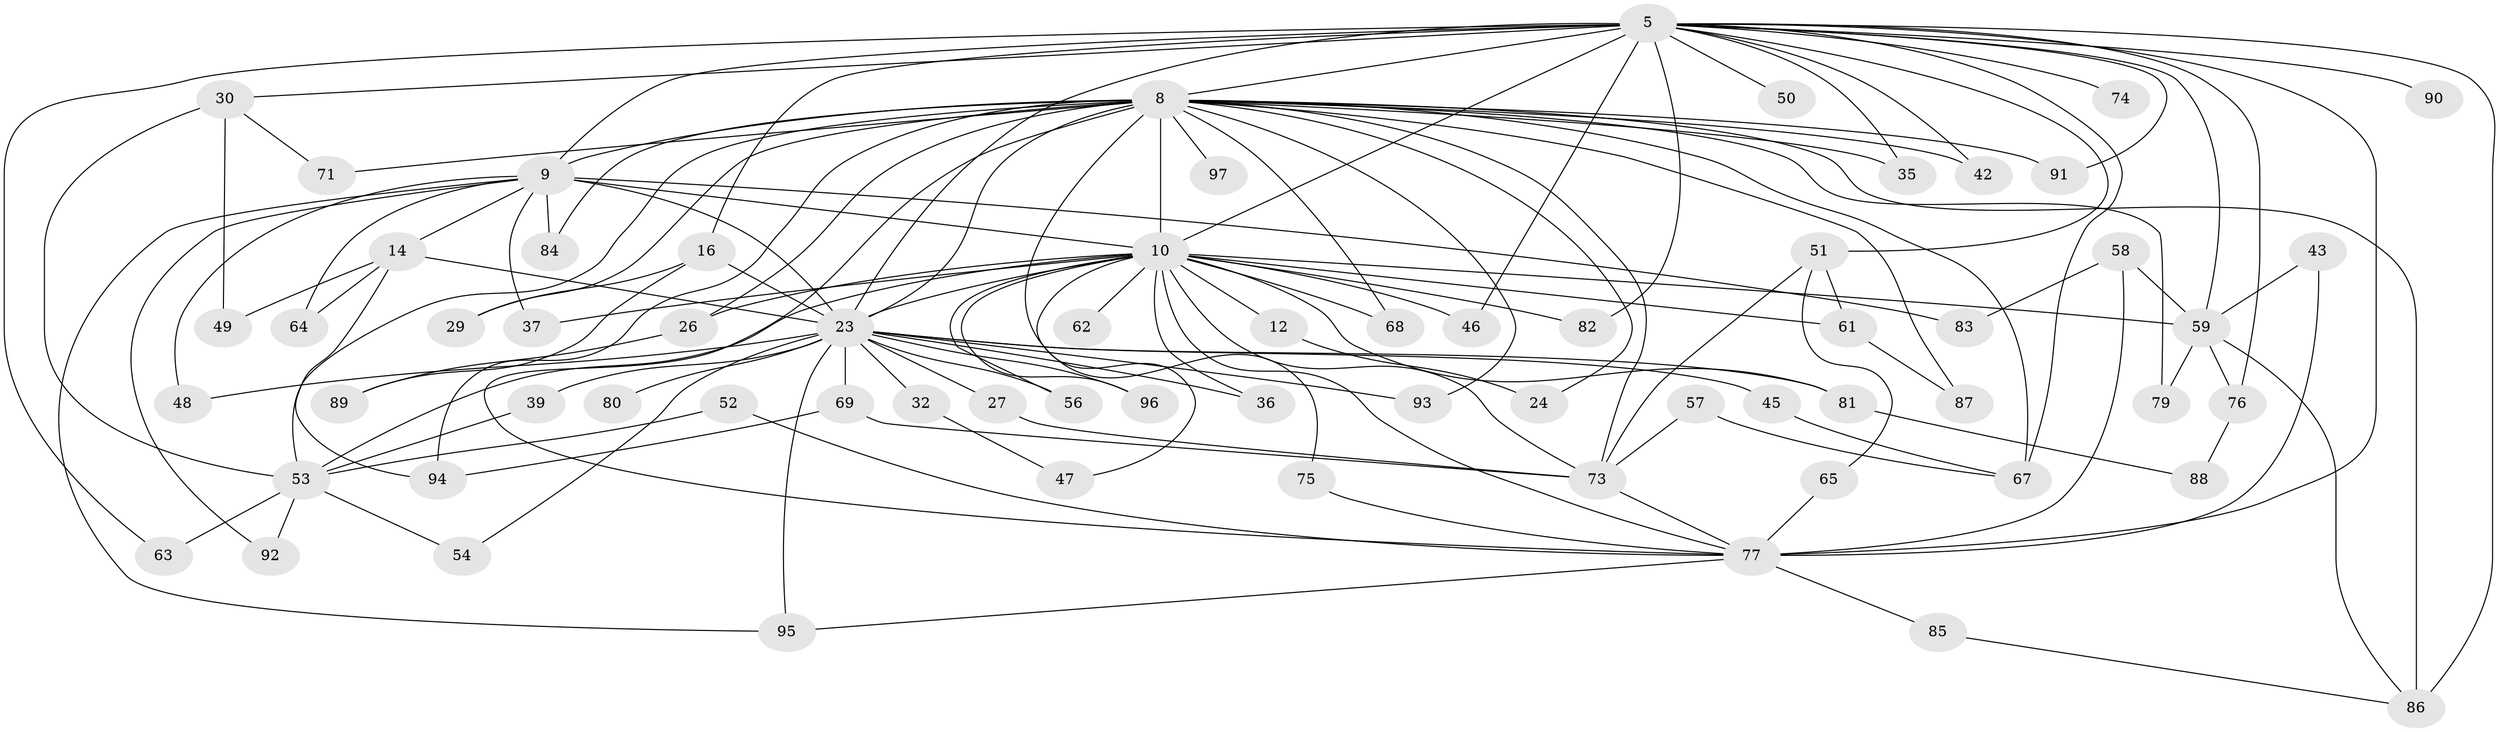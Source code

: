 // original degree distribution, {15: 0.010309278350515464, 19: 0.020618556701030927, 17: 0.010309278350515464, 20: 0.020618556701030927, 23: 0.020618556701030927, 26: 0.010309278350515464, 12: 0.010309278350515464, 6: 0.030927835051546393, 3: 0.18556701030927836, 4: 0.07216494845360824, 5: 0.030927835051546393, 9: 0.010309278350515464, 2: 0.5463917525773195, 7: 0.020618556701030927}
// Generated by graph-tools (version 1.1) at 2025/49/03/04/25 21:49:59]
// undirected, 67 vertices, 131 edges
graph export_dot {
graph [start="1"]
  node [color=gray90,style=filled];
  5 [super="+4"];
  8 [super="+6"];
  9 [super="+1"];
  10 [super="+2"];
  12;
  14;
  16 [super="+15"];
  23 [super="+11+7"];
  24;
  26;
  27;
  29;
  30;
  32;
  35;
  36;
  37;
  39;
  42;
  43;
  45;
  46;
  47;
  48;
  49;
  50;
  51;
  52;
  53 [super="+41"];
  54;
  56;
  57;
  58;
  59 [super="+55"];
  61;
  62;
  63;
  64 [super="+22"];
  65;
  67 [super="+28+38"];
  68;
  69;
  71;
  73 [super="+25+31"];
  74;
  75;
  76 [super="+66"];
  77 [super="+72"];
  79;
  80;
  81;
  82 [super="+70"];
  83;
  84;
  85;
  86 [super="+18"];
  87;
  88;
  89;
  90;
  91;
  92;
  93;
  94 [super="+78"];
  95 [super="+60"];
  96;
  97;
  5 -- 8 [weight=4];
  5 -- 9 [weight=4];
  5 -- 10 [weight=4];
  5 -- 35;
  5 -- 42;
  5 -- 50 [weight=2];
  5 -- 51;
  5 -- 67 [weight=2];
  5 -- 74 [weight=2];
  5 -- 76 [weight=2];
  5 -- 90 [weight=2];
  5 -- 91;
  5 -- 77 [weight=3];
  5 -- 30;
  5 -- 46;
  5 -- 63;
  5 -- 82;
  5 -- 16;
  5 -- 86;
  5 -- 59;
  5 -- 23 [weight=5];
  8 -- 9 [weight=4];
  8 -- 10 [weight=4];
  8 -- 23 [weight=5];
  8 -- 24;
  8 -- 35;
  8 -- 42;
  8 -- 73 [weight=3];
  8 -- 75;
  8 -- 91;
  8 -- 94 [weight=2];
  8 -- 97 [weight=2];
  8 -- 68;
  8 -- 71;
  8 -- 79;
  8 -- 84;
  8 -- 86 [weight=2];
  8 -- 87;
  8 -- 26;
  8 -- 29;
  8 -- 93;
  8 -- 67 [weight=2];
  8 -- 53 [weight=2];
  8 -- 77;
  9 -- 10 [weight=4];
  9 -- 48;
  9 -- 83;
  9 -- 64 [weight=2];
  9 -- 37;
  9 -- 14;
  9 -- 84;
  9 -- 92;
  9 -- 23 [weight=4];
  9 -- 95;
  10 -- 12 [weight=2];
  10 -- 26;
  10 -- 46;
  10 -- 47;
  10 -- 53 [weight=2];
  10 -- 56;
  10 -- 62 [weight=2];
  10 -- 68;
  10 -- 81;
  10 -- 96;
  10 -- 82 [weight=2];
  10 -- 36;
  10 -- 37;
  10 -- 59 [weight=3];
  10 -- 61;
  10 -- 73;
  10 -- 77 [weight=2];
  10 -- 23 [weight=4];
  12 -- 24;
  14 -- 49;
  14 -- 64;
  14 -- 23;
  14 -- 94;
  16 -- 29;
  16 -- 89;
  16 -- 23 [weight=2];
  23 -- 36;
  23 -- 69;
  23 -- 80;
  23 -- 81;
  23 -- 27;
  23 -- 93;
  23 -- 95 [weight=2];
  23 -- 32;
  23 -- 96;
  23 -- 39;
  23 -- 45;
  23 -- 48;
  23 -- 54;
  23 -- 56;
  26 -- 89;
  27 -- 73;
  30 -- 49;
  30 -- 71;
  30 -- 53;
  32 -- 47;
  39 -- 53;
  43 -- 59;
  43 -- 77;
  45 -- 67;
  51 -- 61;
  51 -- 65;
  51 -- 73;
  52 -- 53;
  52 -- 77;
  53 -- 54;
  53 -- 92;
  53 -- 63;
  57 -- 67;
  57 -- 73;
  58 -- 83;
  58 -- 59;
  58 -- 77;
  59 -- 76;
  59 -- 79;
  59 -- 86;
  61 -- 87;
  65 -- 77;
  69 -- 73;
  69 -- 94;
  73 -- 77;
  75 -- 77;
  76 -- 88;
  77 -- 85;
  77 -- 95;
  81 -- 88;
  85 -- 86;
}
